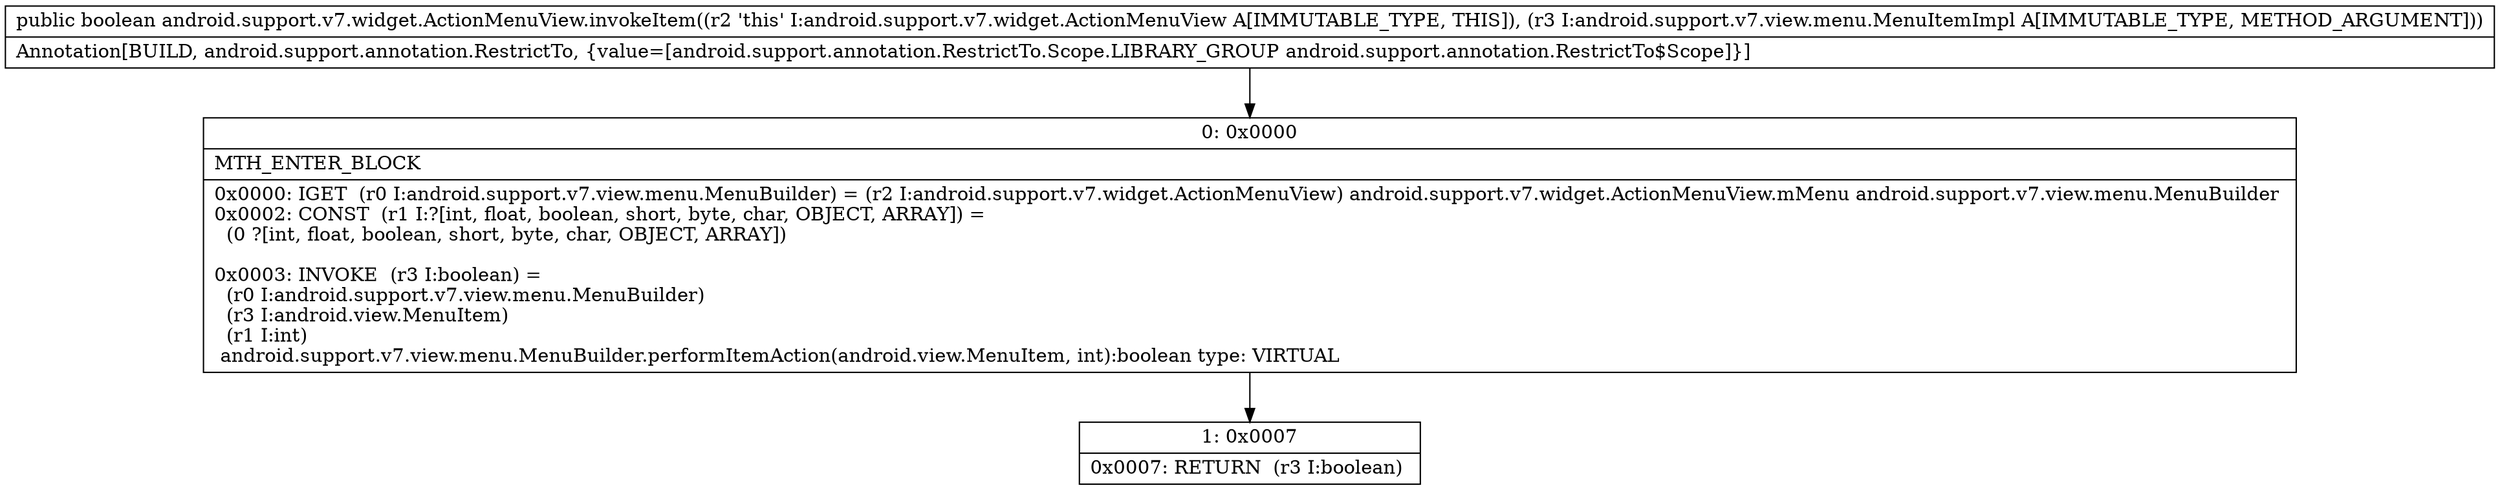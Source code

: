 digraph "CFG forandroid.support.v7.widget.ActionMenuView.invokeItem(Landroid\/support\/v7\/view\/menu\/MenuItemImpl;)Z" {
Node_0 [shape=record,label="{0\:\ 0x0000|MTH_ENTER_BLOCK\l|0x0000: IGET  (r0 I:android.support.v7.view.menu.MenuBuilder) = (r2 I:android.support.v7.widget.ActionMenuView) android.support.v7.widget.ActionMenuView.mMenu android.support.v7.view.menu.MenuBuilder \l0x0002: CONST  (r1 I:?[int, float, boolean, short, byte, char, OBJECT, ARRAY]) = \l  (0 ?[int, float, boolean, short, byte, char, OBJECT, ARRAY])\l \l0x0003: INVOKE  (r3 I:boolean) = \l  (r0 I:android.support.v7.view.menu.MenuBuilder)\l  (r3 I:android.view.MenuItem)\l  (r1 I:int)\l android.support.v7.view.menu.MenuBuilder.performItemAction(android.view.MenuItem, int):boolean type: VIRTUAL \l}"];
Node_1 [shape=record,label="{1\:\ 0x0007|0x0007: RETURN  (r3 I:boolean) \l}"];
MethodNode[shape=record,label="{public boolean android.support.v7.widget.ActionMenuView.invokeItem((r2 'this' I:android.support.v7.widget.ActionMenuView A[IMMUTABLE_TYPE, THIS]), (r3 I:android.support.v7.view.menu.MenuItemImpl A[IMMUTABLE_TYPE, METHOD_ARGUMENT]))  | Annotation[BUILD, android.support.annotation.RestrictTo, \{value=[android.support.annotation.RestrictTo.Scope.LIBRARY_GROUP android.support.annotation.RestrictTo$Scope]\}]\l}"];
MethodNode -> Node_0;
Node_0 -> Node_1;
}


